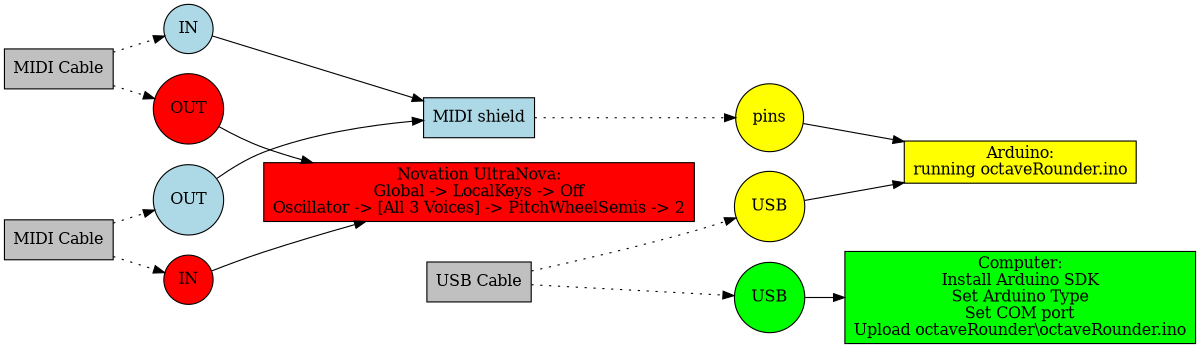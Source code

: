 digraph {
  size="8,6"
  rankdir=LR
  midi_shield [label="MIDI shield" shape=rectangle fillcolor="lightblue" style=filled];
  midi_shield_in [label="IN" shape=circle fillcolor="lightblue" style=filled];
  midi_shield_out [label="OUT" shape=circle fillcolor="lightblue" style=filled];
  arduino_uno [label="Arduino:\nrunning octaveRounder.ino" shape=rectangle fillcolor=yellow style=filled];
  ultranova [label="Novation UltraNova:\nGlobal -> LocalKeys -> Off\nOscillator -> [All 3 Voices] -> PitchWheelSemis -> 2" shape=rectangle fillcolor=red style=filled];
  ultranova_in [label="IN" shape=circle fillcolor=red style=filled];
  ultranova_out [label="OUT" shape=circle fillcolor=red style=filled];
  pc [label="Computer:\nInstall Arduino SDK\nSet Arduino Type\nSet COM port\nUpload octaveRounder\\octaveRounder.ino" shape=rectangle fillcolor=green style=filled]
  arduino_uno_usb [label="USB" shape=circle fillcolor=yellow style=filled]
  pc_usb [label="USB" shape=circle fillcolor=green style=filled]

  midi_cable_black [label="MIDI Cable" shape=rectangle fillcolor=gray style=filled]
  midi_cable_red [label="MIDI Cable" shape=rectangle fillcolor=gray style=filled]
  usb_cable [label="USB Cable" shape=rectangle fillcolor=gray style=filled]
  arduino_uno_headers [label="pins" shape=circle fillcolor=yellow style=filled]

  midi_shield_in -> midi_shield
  midi_shield_out -> midi_shield

  ultranova_out -> ultranova
  ultranova_in -> ultranova

  arduino_uno_usb -> arduino_uno
  arduino_uno_headers -> arduino_uno

  pc_usb -> pc

  //Plug it all in
  midi_shield -> arduino_uno_headers [style=dotted]

  usb_cable -> pc_usb [style=dotted]
  usb_cable -> arduino_uno_usb [style=dotted]

  midi_cable_black -> midi_shield_in [style=dotted]
  midi_cable_black -> ultranova_out [style=dotted]
  midi_cable_red -> midi_shield_out [style=dotted]
  midi_cable_red -> ultranova_in [style=dotted]
}
